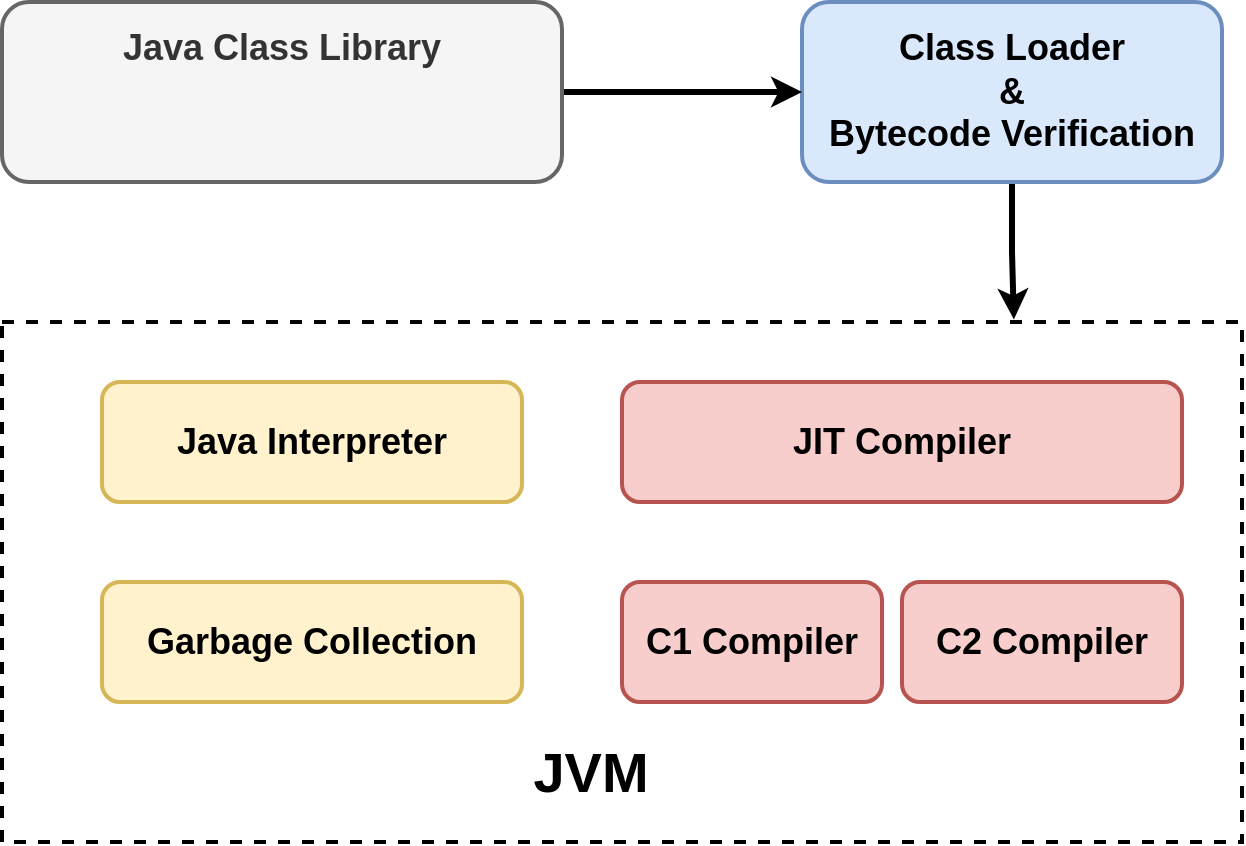 <mxfile version="20.6.0" type="github">
  <diagram id="Cbm-3Gw4oh94ChmpEWh-" name="第 1 页">
    <mxGraphModel dx="866" dy="788" grid="1" gridSize="10" guides="1" tooltips="1" connect="1" arrows="1" fold="1" page="1" pageScale="1" pageWidth="827" pageHeight="1169" math="0" shadow="0">
      <root>
        <mxCell id="0" />
        <mxCell id="1" parent="0" />
        <mxCell id="HLia8IbtPQQ8vyboBIxA-14" style="edgeStyle=orthogonalEdgeStyle;rounded=0;orthogonalLoop=1;jettySize=auto;html=1;entryX=0.816;entryY=-0.005;entryDx=0;entryDy=0;entryPerimeter=0;strokeWidth=3;fontSize=18;" edge="1" parent="1" source="HLia8IbtPQQ8vyboBIxA-2" target="HLia8IbtPQQ8vyboBIxA-8">
          <mxGeometry relative="1" as="geometry" />
        </mxCell>
        <mxCell id="HLia8IbtPQQ8vyboBIxA-2" value="&lt;b style=&quot;font-size: 18px;&quot;&gt;Class Loader&lt;br&gt;&amp;amp;&lt;br&gt;Bytecode Verification&lt;/b&gt;" style="rounded=1;whiteSpace=wrap;html=1;strokeWidth=2;fillColor=#dae8fc;strokeColor=#6c8ebf;" vertex="1" parent="1">
          <mxGeometry x="520" y="160" width="210" height="90" as="geometry" />
        </mxCell>
        <mxCell id="HLia8IbtPQQ8vyboBIxA-5" style="edgeStyle=orthogonalEdgeStyle;rounded=0;orthogonalLoop=1;jettySize=auto;html=1;exitX=1;exitY=0.5;exitDx=0;exitDy=0;entryX=0;entryY=0.5;entryDx=0;entryDy=0;fontSize=18;strokeWidth=3;" edge="1" parent="1" source="HLia8IbtPQQ8vyboBIxA-3" target="HLia8IbtPQQ8vyboBIxA-2">
          <mxGeometry relative="1" as="geometry" />
        </mxCell>
        <mxCell id="HLia8IbtPQQ8vyboBIxA-3" value="&lt;b&gt;Java Class Library&lt;br&gt;&lt;br&gt;&lt;br&gt;&lt;/b&gt;" style="rounded=1;whiteSpace=wrap;html=1;strokeWidth=2;fontSize=18;fillColor=#f5f5f5;strokeColor=#666666;fontColor=#333333;" vertex="1" parent="1">
          <mxGeometry x="120" y="160" width="280" height="90" as="geometry" />
        </mxCell>
        <mxCell id="HLia8IbtPQQ8vyboBIxA-4" value="" style="shape=image;html=1;verticalAlign=top;verticalLabelPosition=bottom;labelBackgroundColor=#ffffff;imageAspect=0;aspect=fixed;image=https://cdn1.iconfinder.com/data/icons/nuvola2/128x128/mimetypes/java_jar.png;strokeWidth=2;fontSize=18;" vertex="1" parent="1">
          <mxGeometry x="236" y="199" width="48" height="48" as="geometry" />
        </mxCell>
        <mxCell id="HLia8IbtPQQ8vyboBIxA-8" value="" style="rounded=0;whiteSpace=wrap;html=1;strokeWidth=2;fontSize=18;dashed=1;fillColor=none;" vertex="1" parent="1">
          <mxGeometry x="120" y="320" width="620" height="260" as="geometry" />
        </mxCell>
        <mxCell id="HLia8IbtPQQ8vyboBIxA-9" value="&lt;b&gt;Java Interpreter&lt;/b&gt;" style="rounded=1;whiteSpace=wrap;html=1;strokeWidth=2;fontSize=18;fillColor=#fff2cc;strokeColor=#d6b656;" vertex="1" parent="1">
          <mxGeometry x="170" y="350" width="210" height="60" as="geometry" />
        </mxCell>
        <mxCell id="HLia8IbtPQQ8vyboBIxA-10" value="&lt;b&gt;Garbage Collection&lt;/b&gt;" style="rounded=1;whiteSpace=wrap;html=1;strokeWidth=2;fontSize=18;fillColor=#fff2cc;strokeColor=#d6b656;" vertex="1" parent="1">
          <mxGeometry x="170" y="450" width="210" height="60" as="geometry" />
        </mxCell>
        <mxCell id="HLia8IbtPQQ8vyboBIxA-11" value="&lt;b&gt;JIT Compiler&lt;/b&gt;" style="rounded=1;whiteSpace=wrap;html=1;strokeWidth=2;fontSize=18;fillColor=#f8cecc;strokeColor=#b85450;" vertex="1" parent="1">
          <mxGeometry x="430" y="350" width="280" height="60" as="geometry" />
        </mxCell>
        <mxCell id="HLia8IbtPQQ8vyboBIxA-12" value="&lt;b&gt;C1 Compiler&lt;/b&gt;" style="rounded=1;whiteSpace=wrap;html=1;strokeWidth=2;fontSize=18;fillColor=#f8cecc;strokeColor=#b85450;" vertex="1" parent="1">
          <mxGeometry x="430" y="450" width="130" height="60" as="geometry" />
        </mxCell>
        <mxCell id="HLia8IbtPQQ8vyboBIxA-13" value="&lt;b&gt;C2 Compiler&lt;/b&gt;" style="rounded=1;whiteSpace=wrap;html=1;strokeWidth=2;fontSize=18;fillColor=#f8cecc;strokeColor=#b85450;" vertex="1" parent="1">
          <mxGeometry x="570" y="450" width="140" height="60" as="geometry" />
        </mxCell>
        <mxCell id="HLia8IbtPQQ8vyboBIxA-17" value="&lt;b&gt;&lt;font style=&quot;font-size: 28px;&quot;&gt;JVM&lt;/font&gt;&lt;/b&gt;" style="text;html=1;align=center;verticalAlign=middle;resizable=0;points=[];autosize=1;strokeColor=none;fillColor=none;fontSize=18;" vertex="1" parent="1">
          <mxGeometry x="374" y="520" width="80" height="50" as="geometry" />
        </mxCell>
      </root>
    </mxGraphModel>
  </diagram>
</mxfile>
